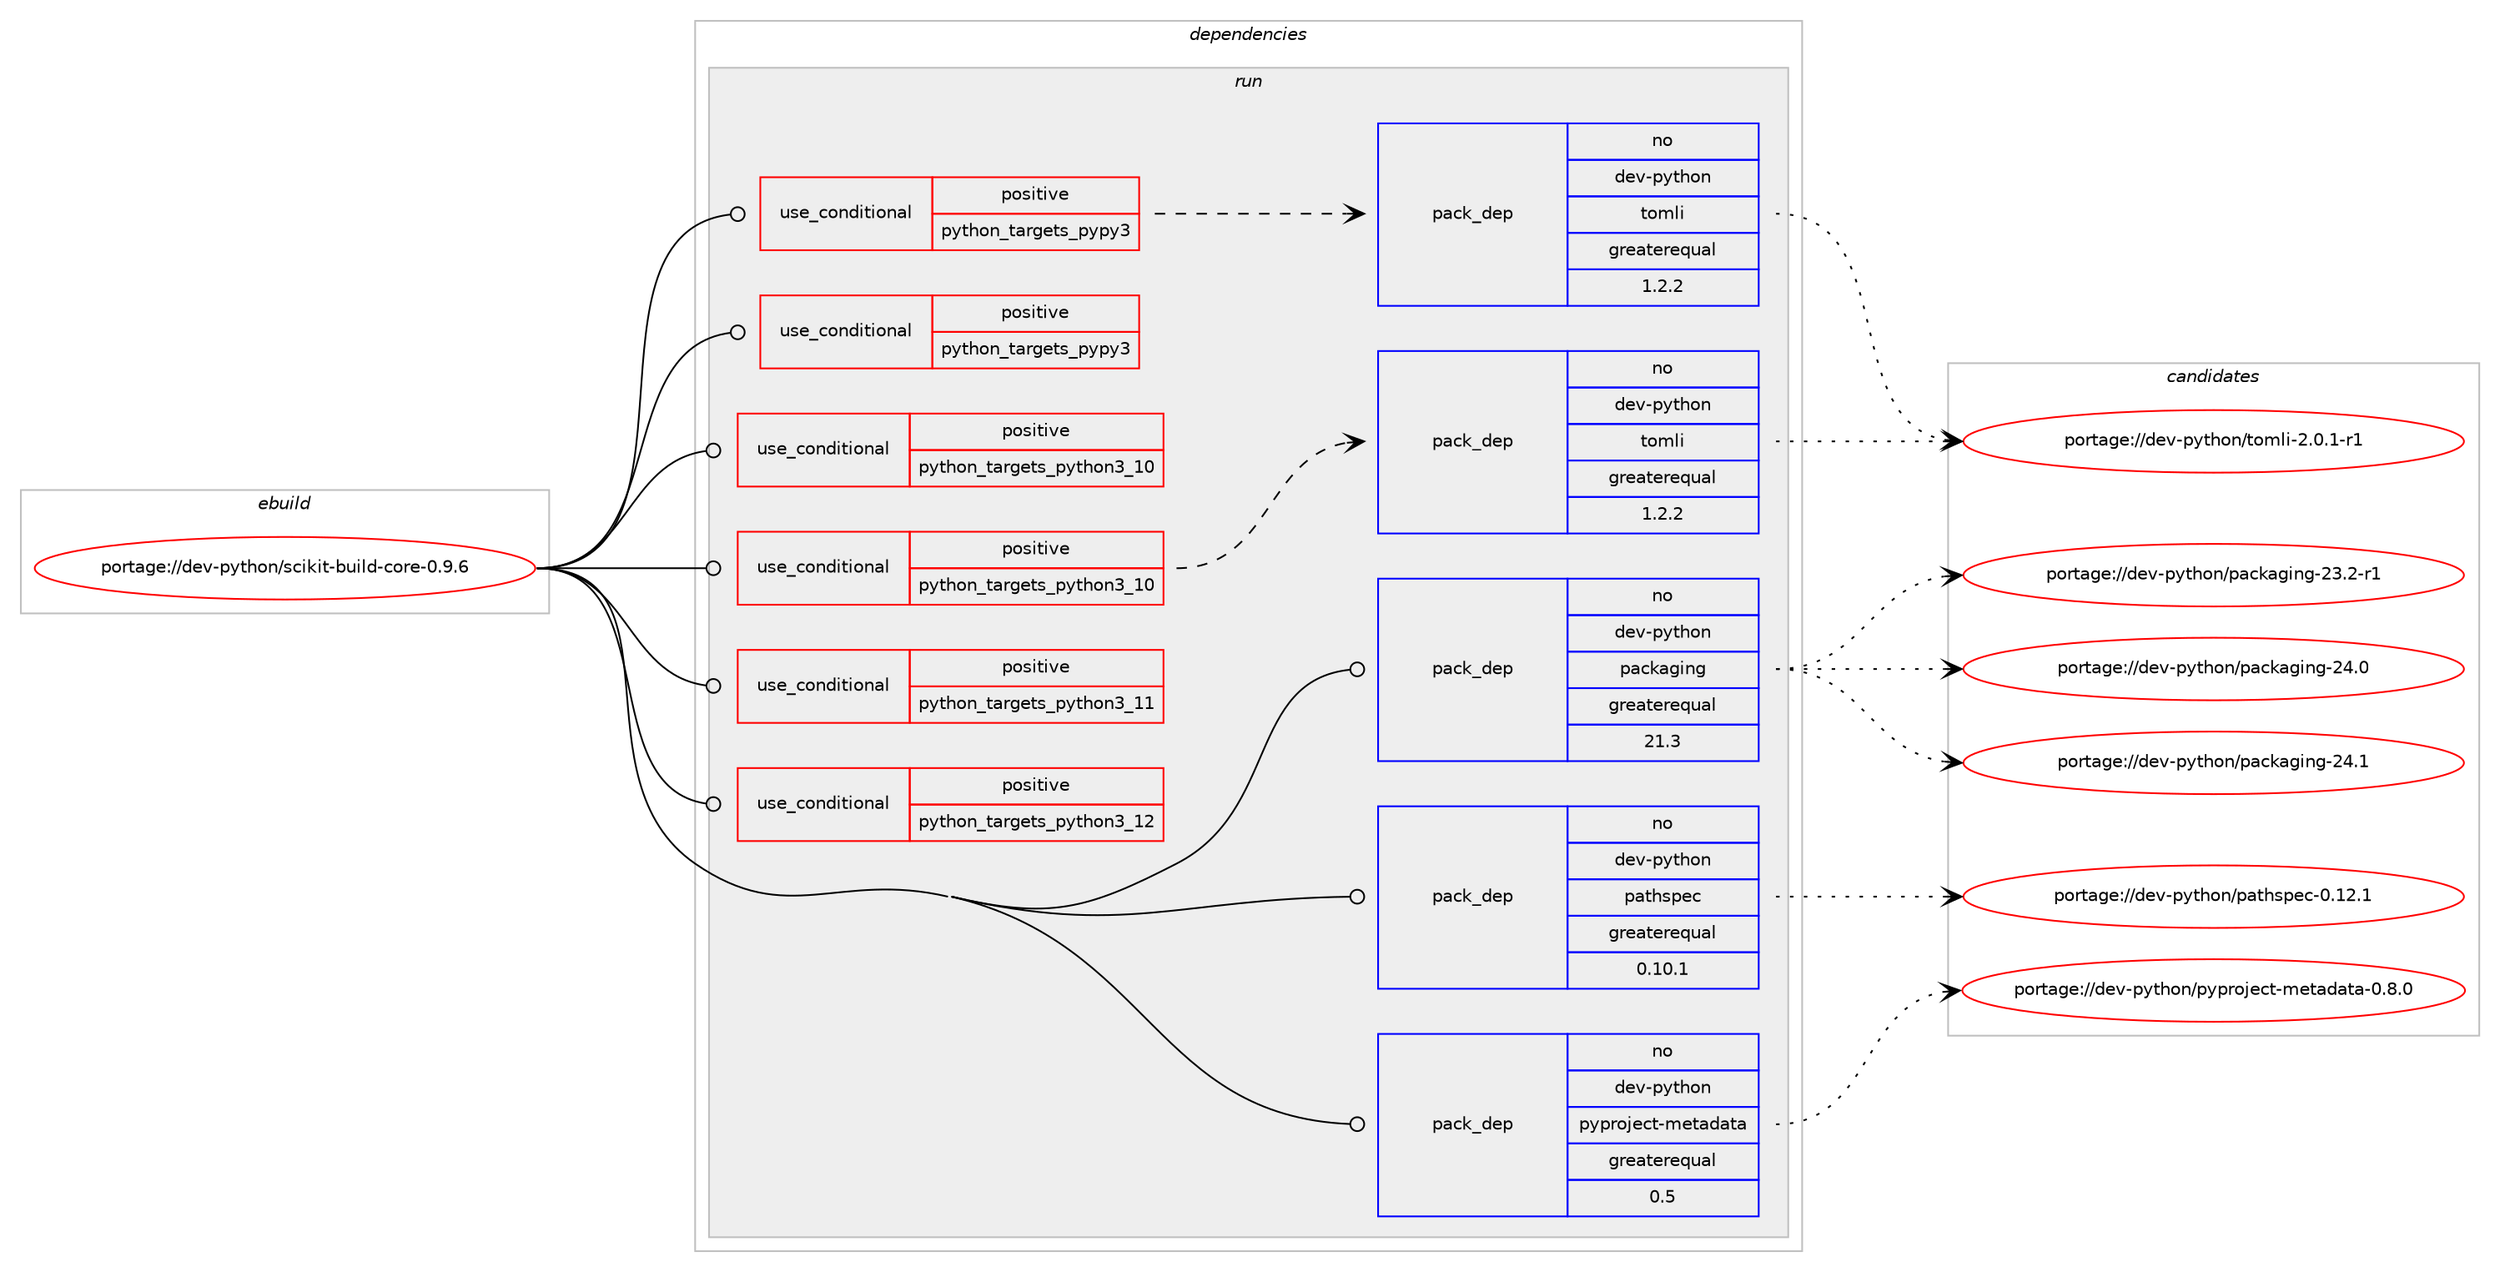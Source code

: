 digraph prolog {

# *************
# Graph options
# *************

newrank=true;
concentrate=true;
compound=true;
graph [rankdir=LR,fontname=Helvetica,fontsize=10,ranksep=1.5];#, ranksep=2.5, nodesep=0.2];
edge  [arrowhead=vee];
node  [fontname=Helvetica,fontsize=10];

# **********
# The ebuild
# **********

subgraph cluster_leftcol {
color=gray;
rank=same;
label=<<i>ebuild</i>>;
id [label="portage://dev-python/scikit-build-core-0.9.6", color=red, width=4, href="../dev-python/scikit-build-core-0.9.6.svg"];
}

# ****************
# The dependencies
# ****************

subgraph cluster_midcol {
color=gray;
label=<<i>dependencies</i>>;
subgraph cluster_compile {
fillcolor="#eeeeee";
style=filled;
label=<<i>compile</i>>;
}
subgraph cluster_compileandrun {
fillcolor="#eeeeee";
style=filled;
label=<<i>compile and run</i>>;
}
subgraph cluster_run {
fillcolor="#eeeeee";
style=filled;
label=<<i>run</i>>;
subgraph cond37980 {
dependency81572 [label=<<TABLE BORDER="0" CELLBORDER="1" CELLSPACING="0" CELLPADDING="4"><TR><TD ROWSPAN="3" CELLPADDING="10">use_conditional</TD></TR><TR><TD>positive</TD></TR><TR><TD>python_targets_pypy3</TD></TR></TABLE>>, shape=none, color=red];
# *** BEGIN UNKNOWN DEPENDENCY TYPE (TODO) ***
# dependency81572 -> package_dependency(portage://dev-python/scikit-build-core-0.9.6,run,no,dev-python,exceptiongroup,none,[,,],[],[use(optenable(python_targets_pypy3),negative),use(optenable(python_targets_python3_10),negative)])
# *** END UNKNOWN DEPENDENCY TYPE (TODO) ***

subgraph pack42354 {
dependency81573 [label=<<TABLE BORDER="0" CELLBORDER="1" CELLSPACING="0" CELLPADDING="4" WIDTH="220"><TR><TD ROWSPAN="6" CELLPADDING="30">pack_dep</TD></TR><TR><TD WIDTH="110">no</TD></TR><TR><TD>dev-python</TD></TR><TR><TD>tomli</TD></TR><TR><TD>greaterequal</TD></TR><TR><TD>1.2.2</TD></TR></TABLE>>, shape=none, color=blue];
}
dependency81572:e -> dependency81573:w [weight=20,style="dashed",arrowhead="vee"];
}
id:e -> dependency81572:w [weight=20,style="solid",arrowhead="odot"];
subgraph cond37981 {
dependency81574 [label=<<TABLE BORDER="0" CELLBORDER="1" CELLSPACING="0" CELLPADDING="4"><TR><TD ROWSPAN="3" CELLPADDING="10">use_conditional</TD></TR><TR><TD>positive</TD></TR><TR><TD>python_targets_pypy3</TD></TR></TABLE>>, shape=none, color=red];
# *** BEGIN UNKNOWN DEPENDENCY TYPE (TODO) ***
# dependency81574 -> package_dependency(portage://dev-python/scikit-build-core-0.9.6,run,no,dev-python,pypy3,none,[,,],any_same_slot,[])
# *** END UNKNOWN DEPENDENCY TYPE (TODO) ***

}
id:e -> dependency81574:w [weight=20,style="solid",arrowhead="odot"];
subgraph cond37982 {
dependency81575 [label=<<TABLE BORDER="0" CELLBORDER="1" CELLSPACING="0" CELLPADDING="4"><TR><TD ROWSPAN="3" CELLPADDING="10">use_conditional</TD></TR><TR><TD>positive</TD></TR><TR><TD>python_targets_python3_10</TD></TR></TABLE>>, shape=none, color=red];
# *** BEGIN UNKNOWN DEPENDENCY TYPE (TODO) ***
# dependency81575 -> package_dependency(portage://dev-python/scikit-build-core-0.9.6,run,no,dev-lang,python,none,[,,],[slot(3.10)],[])
# *** END UNKNOWN DEPENDENCY TYPE (TODO) ***

}
id:e -> dependency81575:w [weight=20,style="solid",arrowhead="odot"];
subgraph cond37983 {
dependency81576 [label=<<TABLE BORDER="0" CELLBORDER="1" CELLSPACING="0" CELLPADDING="4"><TR><TD ROWSPAN="3" CELLPADDING="10">use_conditional</TD></TR><TR><TD>positive</TD></TR><TR><TD>python_targets_python3_10</TD></TR></TABLE>>, shape=none, color=red];
# *** BEGIN UNKNOWN DEPENDENCY TYPE (TODO) ***
# dependency81576 -> package_dependency(portage://dev-python/scikit-build-core-0.9.6,run,no,dev-python,exceptiongroup,none,[,,],[],[use(optenable(python_targets_pypy3),negative),use(optenable(python_targets_python3_10),negative)])
# *** END UNKNOWN DEPENDENCY TYPE (TODO) ***

subgraph pack42355 {
dependency81577 [label=<<TABLE BORDER="0" CELLBORDER="1" CELLSPACING="0" CELLPADDING="4" WIDTH="220"><TR><TD ROWSPAN="6" CELLPADDING="30">pack_dep</TD></TR><TR><TD WIDTH="110">no</TD></TR><TR><TD>dev-python</TD></TR><TR><TD>tomli</TD></TR><TR><TD>greaterequal</TD></TR><TR><TD>1.2.2</TD></TR></TABLE>>, shape=none, color=blue];
}
dependency81576:e -> dependency81577:w [weight=20,style="dashed",arrowhead="vee"];
}
id:e -> dependency81576:w [weight=20,style="solid",arrowhead="odot"];
subgraph cond37984 {
dependency81578 [label=<<TABLE BORDER="0" CELLBORDER="1" CELLSPACING="0" CELLPADDING="4"><TR><TD ROWSPAN="3" CELLPADDING="10">use_conditional</TD></TR><TR><TD>positive</TD></TR><TR><TD>python_targets_python3_11</TD></TR></TABLE>>, shape=none, color=red];
# *** BEGIN UNKNOWN DEPENDENCY TYPE (TODO) ***
# dependency81578 -> package_dependency(portage://dev-python/scikit-build-core-0.9.6,run,no,dev-lang,python,none,[,,],[slot(3.11)],[])
# *** END UNKNOWN DEPENDENCY TYPE (TODO) ***

}
id:e -> dependency81578:w [weight=20,style="solid",arrowhead="odot"];
subgraph cond37985 {
dependency81579 [label=<<TABLE BORDER="0" CELLBORDER="1" CELLSPACING="0" CELLPADDING="4"><TR><TD ROWSPAN="3" CELLPADDING="10">use_conditional</TD></TR><TR><TD>positive</TD></TR><TR><TD>python_targets_python3_12</TD></TR></TABLE>>, shape=none, color=red];
# *** BEGIN UNKNOWN DEPENDENCY TYPE (TODO) ***
# dependency81579 -> package_dependency(portage://dev-python/scikit-build-core-0.9.6,run,no,dev-lang,python,none,[,,],[slot(3.12)],[])
# *** END UNKNOWN DEPENDENCY TYPE (TODO) ***

}
id:e -> dependency81579:w [weight=20,style="solid",arrowhead="odot"];
# *** BEGIN UNKNOWN DEPENDENCY TYPE (TODO) ***
# id -> package_dependency(portage://dev-python/scikit-build-core-0.9.6,run,no,app-alternatives,ninja,none,[,,],[],[])
# *** END UNKNOWN DEPENDENCY TYPE (TODO) ***

# *** BEGIN UNKNOWN DEPENDENCY TYPE (TODO) ***
# id -> package_dependency(portage://dev-python/scikit-build-core-0.9.6,run,no,dev-build,cmake,none,[,,],[],[])
# *** END UNKNOWN DEPENDENCY TYPE (TODO) ***

subgraph pack42356 {
dependency81580 [label=<<TABLE BORDER="0" CELLBORDER="1" CELLSPACING="0" CELLPADDING="4" WIDTH="220"><TR><TD ROWSPAN="6" CELLPADDING="30">pack_dep</TD></TR><TR><TD WIDTH="110">no</TD></TR><TR><TD>dev-python</TD></TR><TR><TD>packaging</TD></TR><TR><TD>greaterequal</TD></TR><TR><TD>21.3</TD></TR></TABLE>>, shape=none, color=blue];
}
id:e -> dependency81580:w [weight=20,style="solid",arrowhead="odot"];
subgraph pack42357 {
dependency81581 [label=<<TABLE BORDER="0" CELLBORDER="1" CELLSPACING="0" CELLPADDING="4" WIDTH="220"><TR><TD ROWSPAN="6" CELLPADDING="30">pack_dep</TD></TR><TR><TD WIDTH="110">no</TD></TR><TR><TD>dev-python</TD></TR><TR><TD>pathspec</TD></TR><TR><TD>greaterequal</TD></TR><TR><TD>0.10.1</TD></TR></TABLE>>, shape=none, color=blue];
}
id:e -> dependency81581:w [weight=20,style="solid",arrowhead="odot"];
subgraph pack42358 {
dependency81582 [label=<<TABLE BORDER="0" CELLBORDER="1" CELLSPACING="0" CELLPADDING="4" WIDTH="220"><TR><TD ROWSPAN="6" CELLPADDING="30">pack_dep</TD></TR><TR><TD WIDTH="110">no</TD></TR><TR><TD>dev-python</TD></TR><TR><TD>pyproject-metadata</TD></TR><TR><TD>greaterequal</TD></TR><TR><TD>0.5</TD></TR></TABLE>>, shape=none, color=blue];
}
id:e -> dependency81582:w [weight=20,style="solid",arrowhead="odot"];
}
}

# **************
# The candidates
# **************

subgraph cluster_choices {
rank=same;
color=gray;
label=<<i>candidates</i>>;

subgraph choice42354 {
color=black;
nodesep=1;
choice10010111845112121116104111110471161111091081054550464846494511449 [label="portage://dev-python/tomli-2.0.1-r1", color=red, width=4,href="../dev-python/tomli-2.0.1-r1.svg"];
dependency81573:e -> choice10010111845112121116104111110471161111091081054550464846494511449:w [style=dotted,weight="100"];
}
subgraph choice42355 {
color=black;
nodesep=1;
choice10010111845112121116104111110471161111091081054550464846494511449 [label="portage://dev-python/tomli-2.0.1-r1", color=red, width=4,href="../dev-python/tomli-2.0.1-r1.svg"];
dependency81577:e -> choice10010111845112121116104111110471161111091081054550464846494511449:w [style=dotted,weight="100"];
}
subgraph choice42356 {
color=black;
nodesep=1;
choice100101118451121211161041111104711297991079710310511010345505146504511449 [label="portage://dev-python/packaging-23.2-r1", color=red, width=4,href="../dev-python/packaging-23.2-r1.svg"];
choice10010111845112121116104111110471129799107971031051101034550524648 [label="portage://dev-python/packaging-24.0", color=red, width=4,href="../dev-python/packaging-24.0.svg"];
choice10010111845112121116104111110471129799107971031051101034550524649 [label="portage://dev-python/packaging-24.1", color=red, width=4,href="../dev-python/packaging-24.1.svg"];
dependency81580:e -> choice100101118451121211161041111104711297991079710310511010345505146504511449:w [style=dotted,weight="100"];
dependency81580:e -> choice10010111845112121116104111110471129799107971031051101034550524648:w [style=dotted,weight="100"];
dependency81580:e -> choice10010111845112121116104111110471129799107971031051101034550524649:w [style=dotted,weight="100"];
}
subgraph choice42357 {
color=black;
nodesep=1;
choice1001011184511212111610411111047112971161041151121019945484649504649 [label="portage://dev-python/pathspec-0.12.1", color=red, width=4,href="../dev-python/pathspec-0.12.1.svg"];
dependency81581:e -> choice1001011184511212111610411111047112971161041151121019945484649504649:w [style=dotted,weight="100"];
}
subgraph choice42358 {
color=black;
nodesep=1;
choice10010111845112121116104111110471121211121141111061019911645109101116971009711697454846564648 [label="portage://dev-python/pyproject-metadata-0.8.0", color=red, width=4,href="../dev-python/pyproject-metadata-0.8.0.svg"];
dependency81582:e -> choice10010111845112121116104111110471121211121141111061019911645109101116971009711697454846564648:w [style=dotted,weight="100"];
}
}

}
